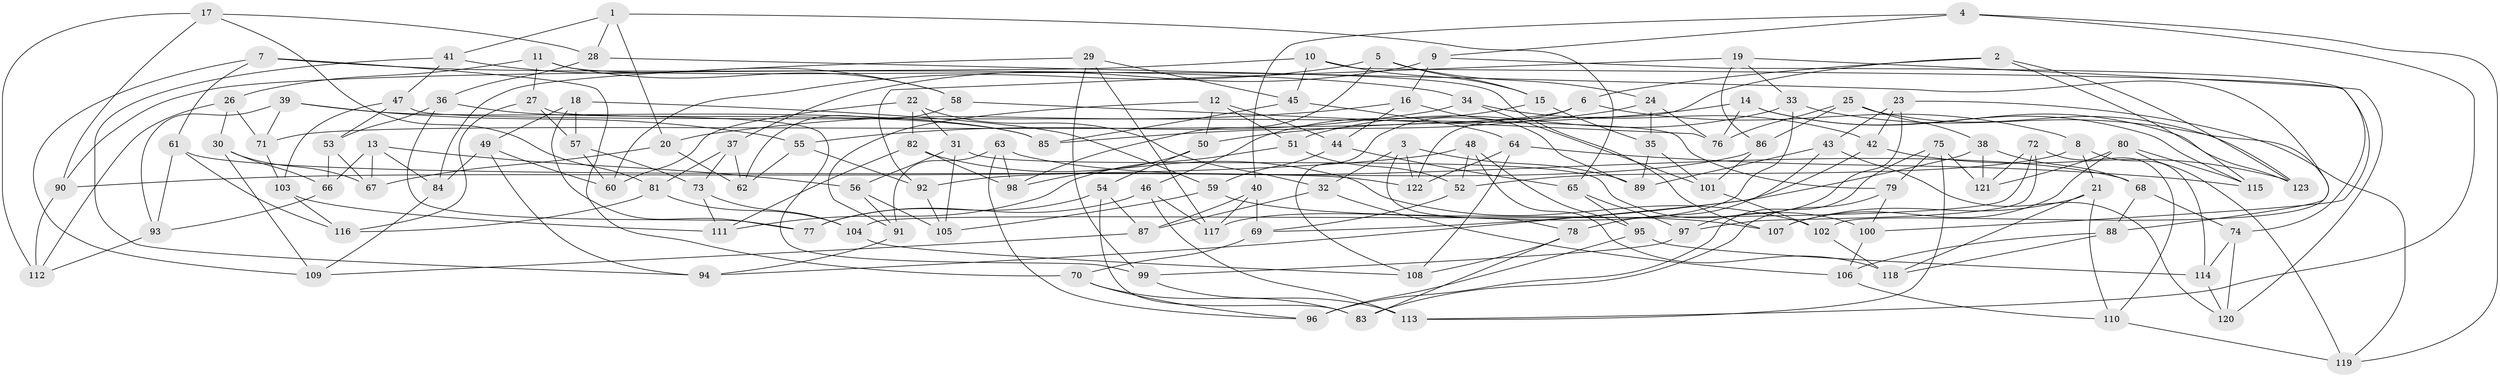 // Generated by graph-tools (version 1.1) at 2025/50/03/09/25 03:50:55]
// undirected, 123 vertices, 246 edges
graph export_dot {
graph [start="1"]
  node [color=gray90,style=filled];
  1;
  2;
  3;
  4;
  5;
  6;
  7;
  8;
  9;
  10;
  11;
  12;
  13;
  14;
  15;
  16;
  17;
  18;
  19;
  20;
  21;
  22;
  23;
  24;
  25;
  26;
  27;
  28;
  29;
  30;
  31;
  32;
  33;
  34;
  35;
  36;
  37;
  38;
  39;
  40;
  41;
  42;
  43;
  44;
  45;
  46;
  47;
  48;
  49;
  50;
  51;
  52;
  53;
  54;
  55;
  56;
  57;
  58;
  59;
  60;
  61;
  62;
  63;
  64;
  65;
  66;
  67;
  68;
  69;
  70;
  71;
  72;
  73;
  74;
  75;
  76;
  77;
  78;
  79;
  80;
  81;
  82;
  83;
  84;
  85;
  86;
  87;
  88;
  89;
  90;
  91;
  92;
  93;
  94;
  95;
  96;
  97;
  98;
  99;
  100;
  101;
  102;
  103;
  104;
  105;
  106;
  107;
  108;
  109;
  110;
  111;
  112;
  113;
  114;
  115;
  116;
  117;
  118;
  119;
  120;
  121;
  122;
  123;
  1 -- 20;
  1 -- 28;
  1 -- 65;
  1 -- 41;
  2 -- 115;
  2 -- 123;
  2 -- 122;
  2 -- 6;
  3 -- 78;
  3 -- 89;
  3 -- 122;
  3 -- 32;
  4 -- 113;
  4 -- 40;
  4 -- 9;
  4 -- 119;
  5 -- 98;
  5 -- 60;
  5 -- 24;
  5 -- 15;
  6 -- 8;
  6 -- 108;
  6 -- 71;
  7 -- 61;
  7 -- 70;
  7 -- 34;
  7 -- 109;
  8 -- 21;
  8 -- 114;
  8 -- 52;
  9 -- 16;
  9 -- 100;
  9 -- 37;
  10 -- 74;
  10 -- 45;
  10 -- 90;
  10 -- 15;
  11 -- 58;
  11 -- 107;
  11 -- 27;
  11 -- 26;
  12 -- 44;
  12 -- 50;
  12 -- 91;
  12 -- 51;
  13 -- 84;
  13 -- 56;
  13 -- 66;
  13 -- 67;
  14 -- 123;
  14 -- 50;
  14 -- 115;
  14 -- 76;
  15 -- 35;
  15 -- 46;
  16 -- 20;
  16 -- 89;
  16 -- 44;
  17 -- 28;
  17 -- 112;
  17 -- 81;
  17 -- 90;
  18 -- 49;
  18 -- 59;
  18 -- 77;
  18 -- 57;
  19 -- 33;
  19 -- 86;
  19 -- 120;
  19 -- 92;
  20 -- 62;
  20 -- 67;
  21 -- 118;
  21 -- 107;
  21 -- 110;
  22 -- 82;
  22 -- 32;
  22 -- 31;
  22 -- 60;
  23 -- 97;
  23 -- 42;
  23 -- 119;
  23 -- 43;
  24 -- 76;
  24 -- 85;
  24 -- 35;
  25 -- 76;
  25 -- 38;
  25 -- 86;
  25 -- 123;
  26 -- 30;
  26 -- 71;
  26 -- 112;
  27 -- 116;
  27 -- 57;
  27 -- 99;
  28 -- 102;
  28 -- 36;
  29 -- 84;
  29 -- 99;
  29 -- 117;
  29 -- 45;
  30 -- 66;
  30 -- 109;
  30 -- 67;
  31 -- 100;
  31 -- 105;
  31 -- 56;
  32 -- 87;
  32 -- 106;
  33 -- 117;
  33 -- 51;
  33 -- 88;
  34 -- 42;
  34 -- 55;
  34 -- 101;
  35 -- 89;
  35 -- 101;
  36 -- 53;
  36 -- 77;
  36 -- 85;
  37 -- 81;
  37 -- 62;
  37 -- 73;
  38 -- 121;
  38 -- 68;
  38 -- 69;
  39 -- 55;
  39 -- 93;
  39 -- 71;
  39 -- 85;
  40 -- 117;
  40 -- 69;
  40 -- 87;
  41 -- 58;
  41 -- 94;
  41 -- 47;
  42 -- 94;
  42 -- 123;
  43 -- 89;
  43 -- 78;
  43 -- 120;
  44 -- 65;
  44 -- 59;
  45 -- 64;
  45 -- 85;
  46 -- 77;
  46 -- 117;
  46 -- 113;
  47 -- 79;
  47 -- 103;
  47 -- 53;
  48 -- 52;
  48 -- 118;
  48 -- 95;
  48 -- 90;
  49 -- 84;
  49 -- 94;
  49 -- 60;
  50 -- 54;
  50 -- 98;
  51 -- 111;
  51 -- 52;
  52 -- 69;
  53 -- 66;
  53 -- 67;
  54 -- 77;
  54 -- 83;
  54 -- 87;
  55 -- 92;
  55 -- 62;
  56 -- 91;
  56 -- 105;
  57 -- 60;
  57 -- 73;
  58 -- 76;
  58 -- 62;
  59 -- 105;
  59 -- 107;
  61 -- 116;
  61 -- 122;
  61 -- 93;
  63 -- 98;
  63 -- 68;
  63 -- 91;
  63 -- 96;
  64 -- 115;
  64 -- 122;
  64 -- 108;
  65 -- 95;
  65 -- 97;
  66 -- 93;
  68 -- 88;
  68 -- 74;
  69 -- 70;
  70 -- 96;
  70 -- 83;
  71 -- 103;
  72 -- 104;
  72 -- 110;
  72 -- 121;
  72 -- 97;
  73 -- 111;
  73 -- 104;
  74 -- 120;
  74 -- 114;
  75 -- 79;
  75 -- 121;
  75 -- 96;
  75 -- 113;
  78 -- 83;
  78 -- 108;
  79 -- 100;
  79 -- 83;
  80 -- 119;
  80 -- 115;
  80 -- 107;
  80 -- 121;
  81 -- 116;
  81 -- 104;
  82 -- 111;
  82 -- 102;
  82 -- 98;
  84 -- 109;
  86 -- 101;
  86 -- 92;
  87 -- 109;
  88 -- 106;
  88 -- 118;
  90 -- 112;
  91 -- 94;
  92 -- 105;
  93 -- 112;
  95 -- 96;
  95 -- 114;
  97 -- 99;
  99 -- 113;
  100 -- 106;
  101 -- 102;
  102 -- 118;
  103 -- 116;
  103 -- 111;
  104 -- 108;
  106 -- 110;
  110 -- 119;
  114 -- 120;
}
